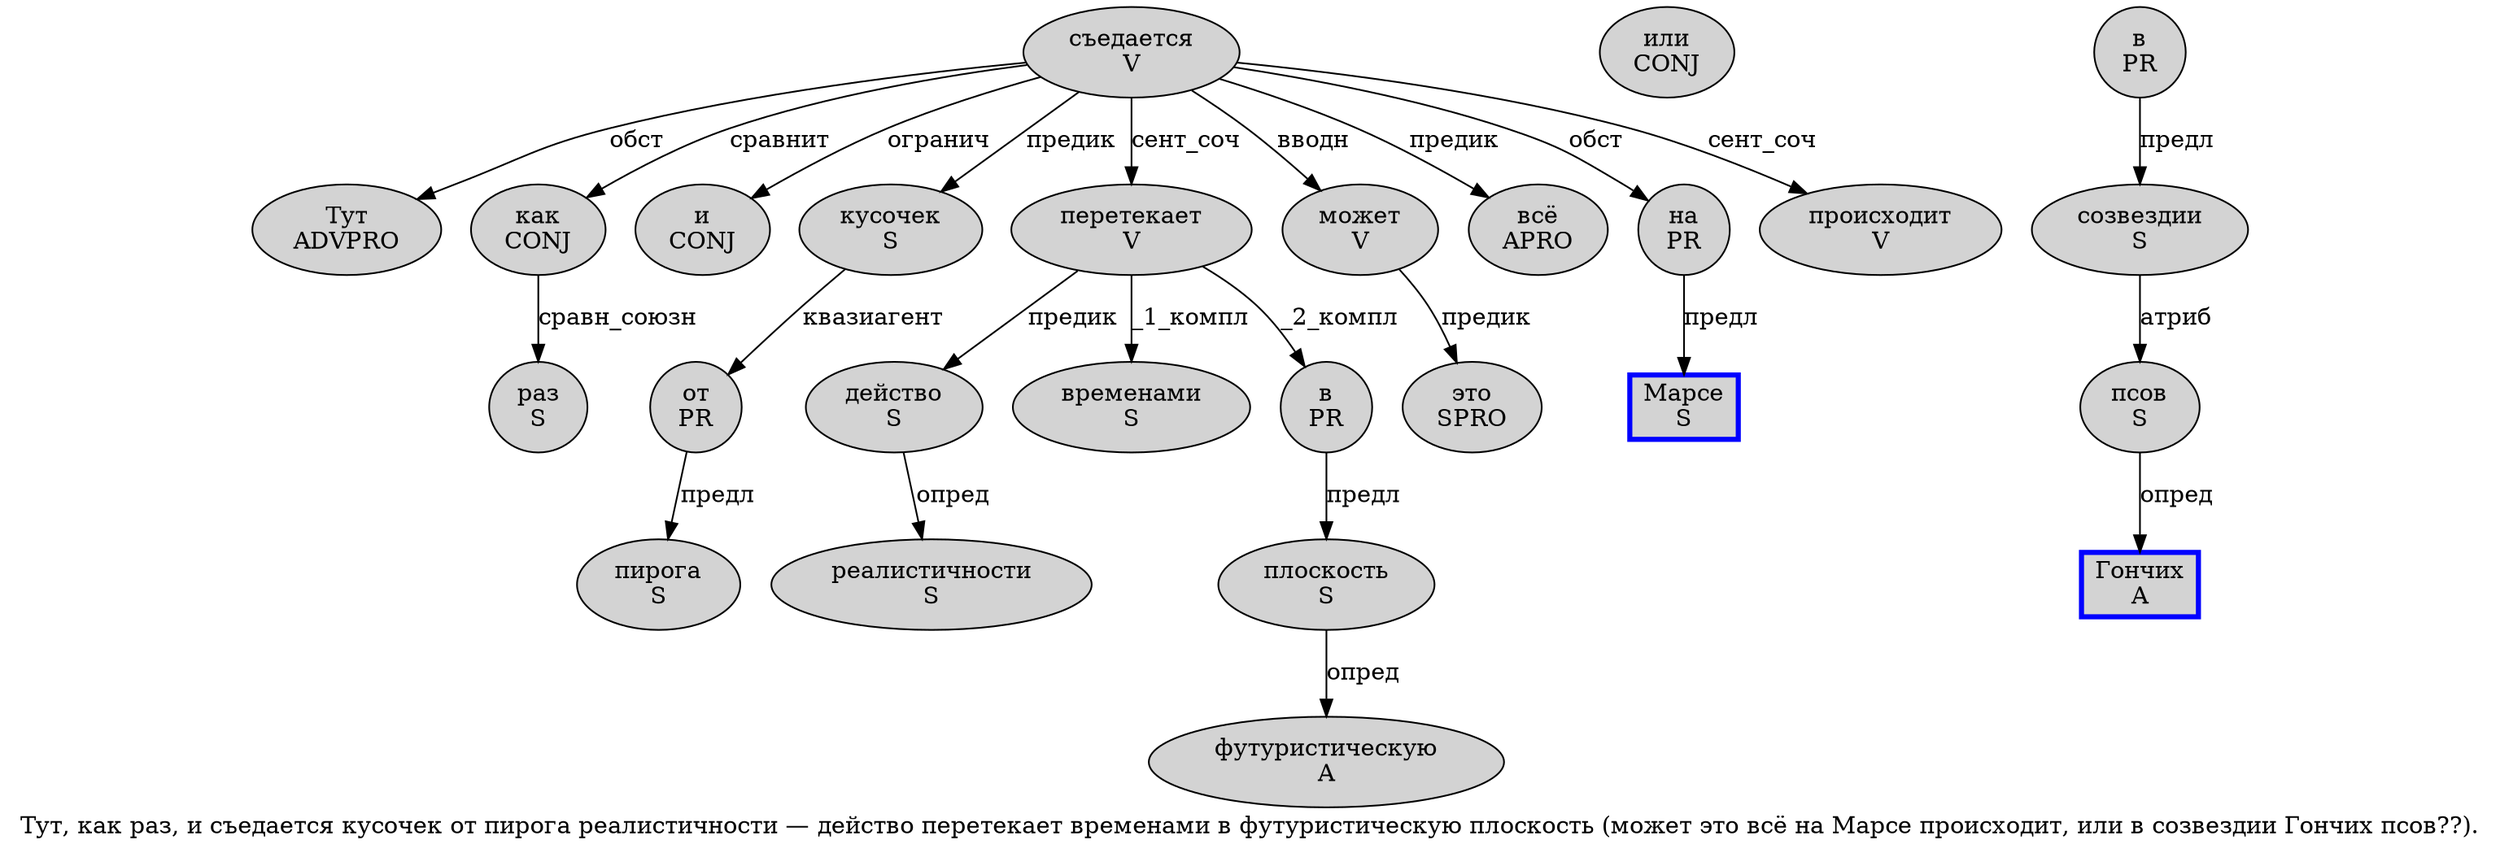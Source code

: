 digraph SENTENCE_3911 {
	graph [label="Тут, как раз, и съедается кусочек от пирога реалистичности — действо перетекает временами в футуристическую плоскость (может это всё на Марсе происходит, или в созвездии Гончих псов??)."]
	node [style=filled]
		0 [label="Тут
ADVPRO" color="" fillcolor=lightgray penwidth=1 shape=ellipse]
		2 [label="как
CONJ" color="" fillcolor=lightgray penwidth=1 shape=ellipse]
		3 [label="раз
S" color="" fillcolor=lightgray penwidth=1 shape=ellipse]
		5 [label="и
CONJ" color="" fillcolor=lightgray penwidth=1 shape=ellipse]
		6 [label="съедается
V" color="" fillcolor=lightgray penwidth=1 shape=ellipse]
		7 [label="кусочек
S" color="" fillcolor=lightgray penwidth=1 shape=ellipse]
		8 [label="от
PR" color="" fillcolor=lightgray penwidth=1 shape=ellipse]
		9 [label="пирога
S" color="" fillcolor=lightgray penwidth=1 shape=ellipse]
		10 [label="реалистичности
S" color="" fillcolor=lightgray penwidth=1 shape=ellipse]
		12 [label="действо
S" color="" fillcolor=lightgray penwidth=1 shape=ellipse]
		13 [label="перетекает
V" color="" fillcolor=lightgray penwidth=1 shape=ellipse]
		14 [label="временами
S" color="" fillcolor=lightgray penwidth=1 shape=ellipse]
		15 [label="в
PR" color="" fillcolor=lightgray penwidth=1 shape=ellipse]
		16 [label="футуристическую
A" color="" fillcolor=lightgray penwidth=1 shape=ellipse]
		17 [label="плоскость
S" color="" fillcolor=lightgray penwidth=1 shape=ellipse]
		19 [label="может
V" color="" fillcolor=lightgray penwidth=1 shape=ellipse]
		20 [label="это
SPRO" color="" fillcolor=lightgray penwidth=1 shape=ellipse]
		21 [label="всё
APRO" color="" fillcolor=lightgray penwidth=1 shape=ellipse]
		22 [label="на
PR" color="" fillcolor=lightgray penwidth=1 shape=ellipse]
		23 [label="Марсе
S" color=blue fillcolor=lightgray penwidth=3 shape=box]
		24 [label="происходит
V" color="" fillcolor=lightgray penwidth=1 shape=ellipse]
		26 [label="или
CONJ" color="" fillcolor=lightgray penwidth=1 shape=ellipse]
		27 [label="в
PR" color="" fillcolor=lightgray penwidth=1 shape=ellipse]
		28 [label="созвездии
S" color="" fillcolor=lightgray penwidth=1 shape=ellipse]
		29 [label="Гончих
A" color=blue fillcolor=lightgray penwidth=3 shape=box]
		30 [label="псов
S" color="" fillcolor=lightgray penwidth=1 shape=ellipse]
			8 -> 9 [label="предл"]
			13 -> 12 [label="предик"]
			13 -> 14 [label="_1_компл"]
			13 -> 15 [label="_2_компл"]
			27 -> 28 [label="предл"]
			30 -> 29 [label="опред"]
			6 -> 0 [label="обст"]
			6 -> 2 [label="сравнит"]
			6 -> 5 [label="огранич"]
			6 -> 7 [label="предик"]
			6 -> 13 [label="сент_соч"]
			6 -> 19 [label="вводн"]
			6 -> 21 [label="предик"]
			6 -> 22 [label="обст"]
			6 -> 24 [label="сент_соч"]
			22 -> 23 [label="предл"]
			19 -> 20 [label="предик"]
			15 -> 17 [label="предл"]
			2 -> 3 [label="сравн_союзн"]
			7 -> 8 [label="квазиагент"]
			28 -> 30 [label="атриб"]
			17 -> 16 [label="опред"]
			12 -> 10 [label="опред"]
}